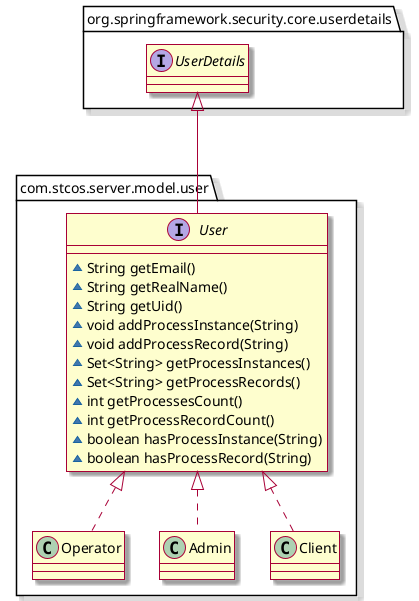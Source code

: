 @startuml
!pragma useIntermediatePackages false
skin rose


class com.stcos.server.model.user.Operator {
}
class com.stcos.server.model.user.Admin {
}
interface com.stcos.server.model.user.User {
~ String getEmail()
~ String getRealName()
~ String getUid()
~ void addProcessInstance(String)
~ void addProcessRecord(String)
~ Set<String> getProcessInstances()
~ Set<String> getProcessRecords()
~ int getProcessesCount()
~ int getProcessRecordCount()
~ boolean hasProcessInstance(String)
~ boolean hasProcessRecord(String)
}
class com.stcos.server.model.user.Client {
}

interface org.springframework.security.core.userdetails.UserDetails {
}

com.stcos.server.model.user.User <|.. com.stcos.server.model.user.Operator
com.stcos.server.model.user.User <|.. com.stcos.server.model.user.Admin
org.springframework.security.core.userdetails.UserDetails <|--- com.stcos.server.model.user.User
com.stcos.server.model.user.User <|.. com.stcos.server.model.user.Client
@enduml